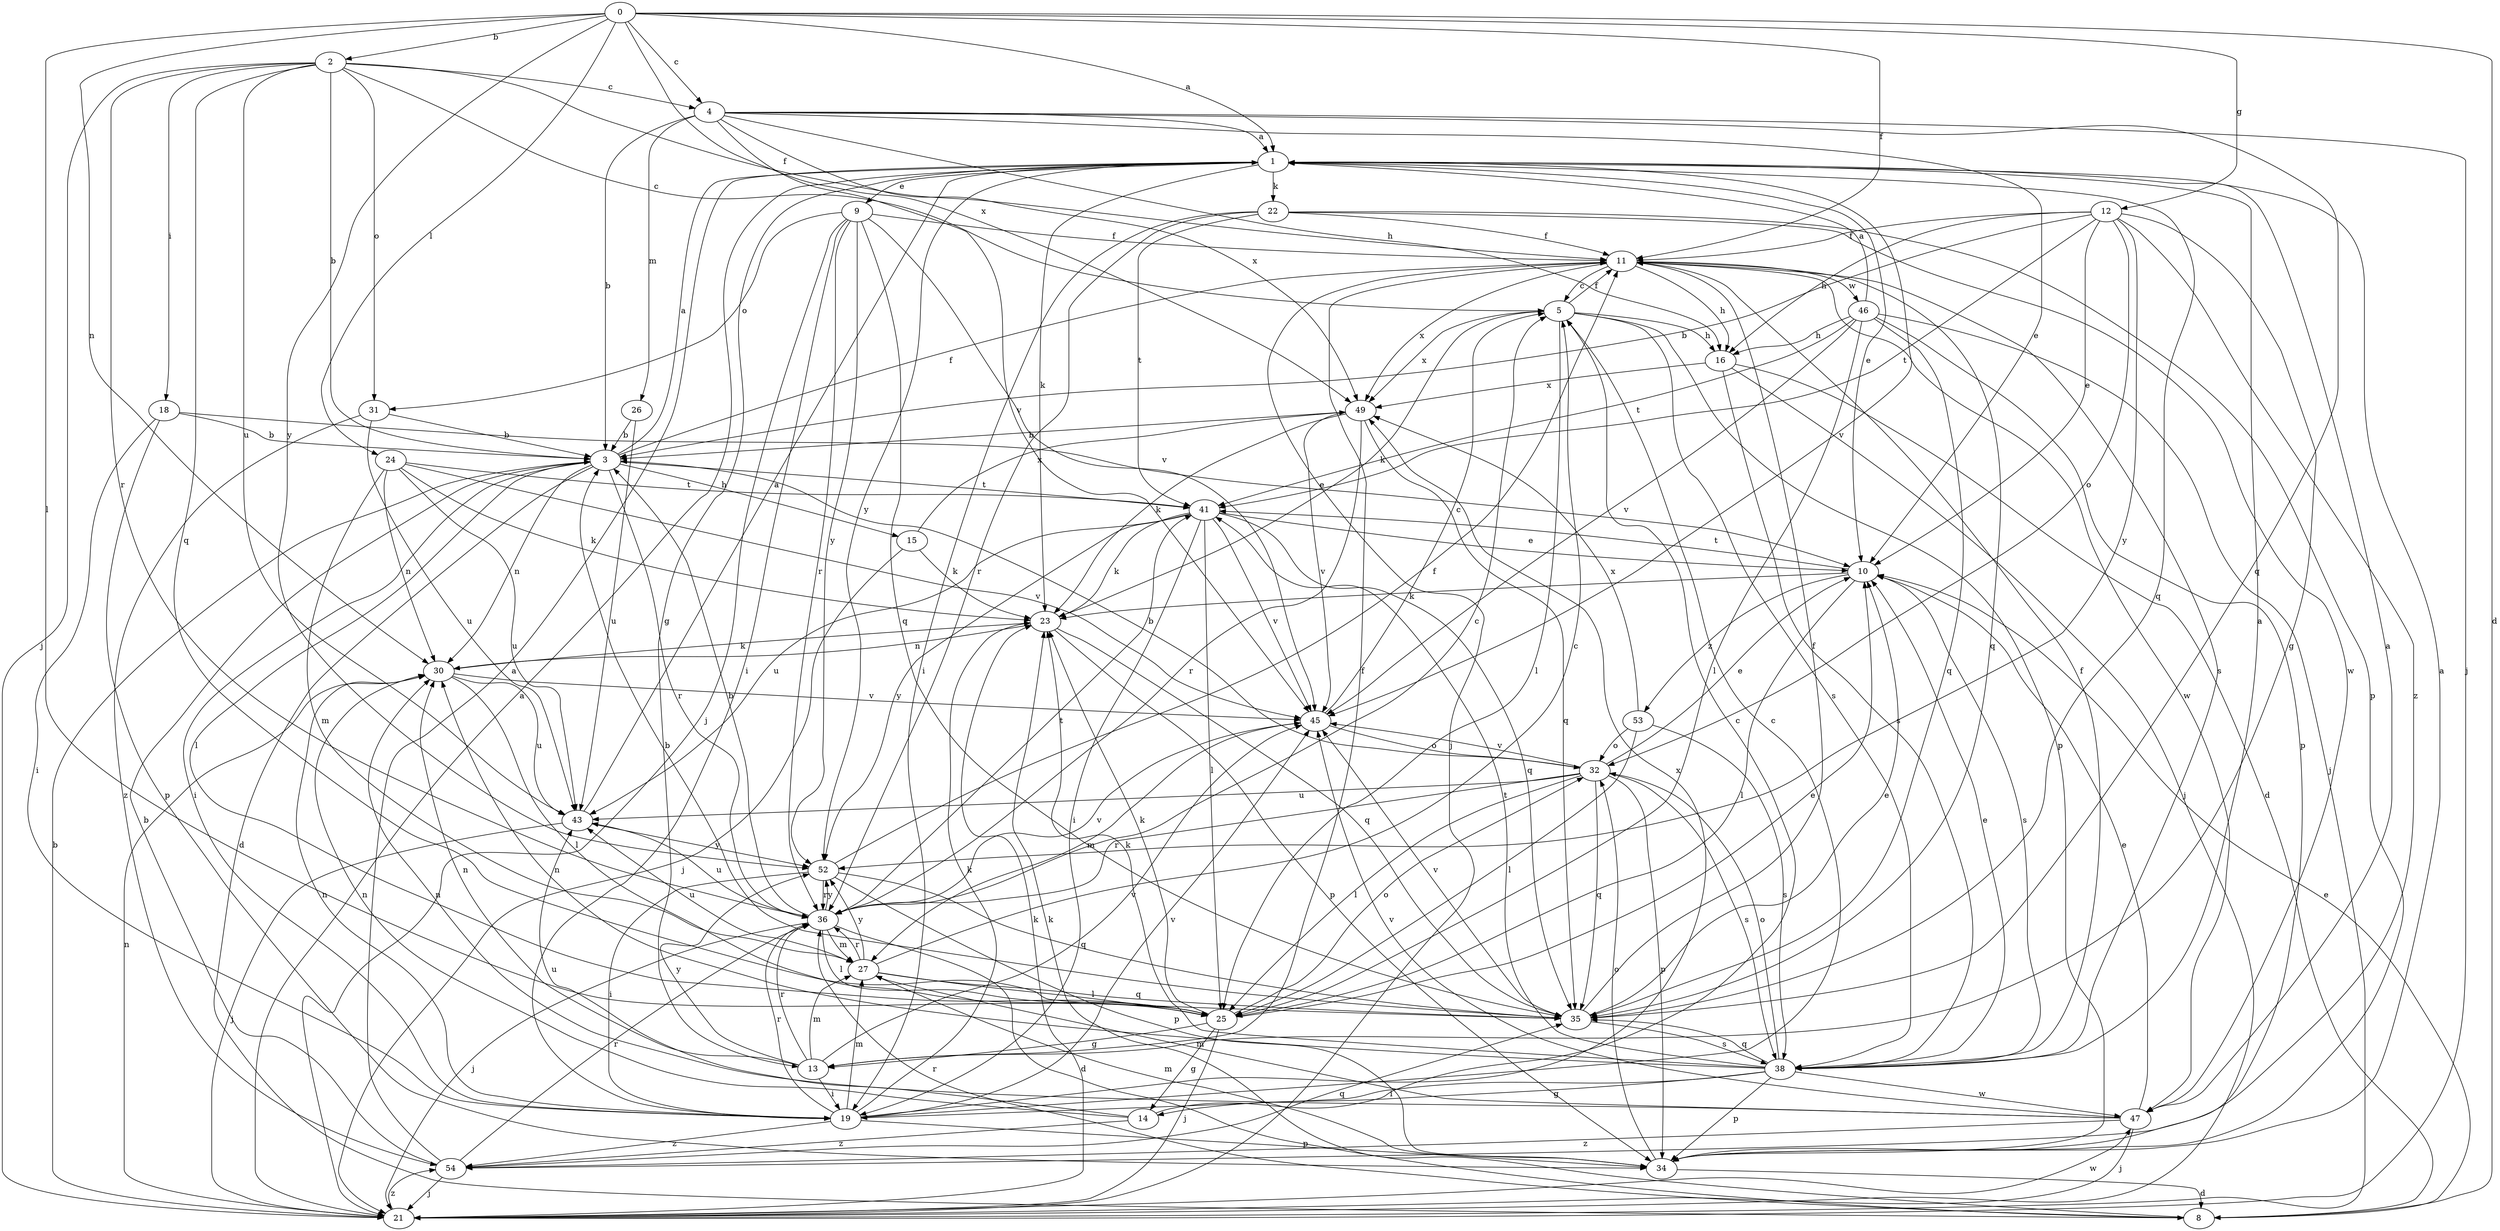strict digraph  {
0;
1;
2;
3;
4;
5;
8;
9;
10;
11;
12;
13;
14;
15;
16;
18;
19;
21;
22;
23;
24;
25;
26;
27;
30;
31;
32;
34;
35;
36;
38;
41;
43;
45;
46;
47;
49;
52;
53;
54;
0 -> 1  [label=a];
0 -> 2  [label=b];
0 -> 4  [label=c];
0 -> 8  [label=d];
0 -> 11  [label=f];
0 -> 12  [label=g];
0 -> 24  [label=l];
0 -> 25  [label=l];
0 -> 30  [label=n];
0 -> 49  [label=x];
0 -> 52  [label=y];
1 -> 9  [label=e];
1 -> 10  [label=e];
1 -> 13  [label=g];
1 -> 22  [label=k];
1 -> 23  [label=k];
1 -> 35  [label=q];
1 -> 45  [label=v];
1 -> 52  [label=y];
2 -> 3  [label=b];
2 -> 4  [label=c];
2 -> 5  [label=c];
2 -> 11  [label=f];
2 -> 18  [label=i];
2 -> 21  [label=j];
2 -> 31  [label=o];
2 -> 35  [label=q];
2 -> 36  [label=r];
2 -> 43  [label=u];
3 -> 1  [label=a];
3 -> 8  [label=d];
3 -> 11  [label=f];
3 -> 15  [label=h];
3 -> 19  [label=i];
3 -> 25  [label=l];
3 -> 30  [label=n];
3 -> 36  [label=r];
3 -> 41  [label=t];
4 -> 1  [label=a];
4 -> 3  [label=b];
4 -> 10  [label=e];
4 -> 16  [label=h];
4 -> 21  [label=j];
4 -> 26  [label=m];
4 -> 35  [label=q];
4 -> 45  [label=v];
4 -> 49  [label=x];
5 -> 11  [label=f];
5 -> 16  [label=h];
5 -> 23  [label=k];
5 -> 25  [label=l];
5 -> 34  [label=p];
5 -> 38  [label=s];
5 -> 49  [label=x];
8 -> 10  [label=e];
8 -> 23  [label=k];
8 -> 36  [label=r];
9 -> 11  [label=f];
9 -> 19  [label=i];
9 -> 21  [label=j];
9 -> 31  [label=o];
9 -> 35  [label=q];
9 -> 36  [label=r];
9 -> 45  [label=v];
9 -> 52  [label=y];
10 -> 23  [label=k];
10 -> 25  [label=l];
10 -> 38  [label=s];
10 -> 41  [label=t];
10 -> 53  [label=z];
11 -> 5  [label=c];
11 -> 16  [label=h];
11 -> 21  [label=j];
11 -> 35  [label=q];
11 -> 38  [label=s];
11 -> 46  [label=w];
11 -> 47  [label=w];
11 -> 49  [label=x];
12 -> 3  [label=b];
12 -> 10  [label=e];
12 -> 11  [label=f];
12 -> 13  [label=g];
12 -> 16  [label=h];
12 -> 32  [label=o];
12 -> 41  [label=t];
12 -> 52  [label=y];
12 -> 54  [label=z];
13 -> 11  [label=f];
13 -> 19  [label=i];
13 -> 27  [label=m];
13 -> 30  [label=n];
13 -> 36  [label=r];
13 -> 45  [label=v];
13 -> 52  [label=y];
14 -> 5  [label=c];
14 -> 30  [label=n];
14 -> 43  [label=u];
14 -> 54  [label=z];
15 -> 21  [label=j];
15 -> 23  [label=k];
15 -> 49  [label=x];
16 -> 8  [label=d];
16 -> 21  [label=j];
16 -> 38  [label=s];
16 -> 49  [label=x];
18 -> 3  [label=b];
18 -> 10  [label=e];
18 -> 19  [label=i];
18 -> 34  [label=p];
19 -> 5  [label=c];
19 -> 23  [label=k];
19 -> 27  [label=m];
19 -> 30  [label=n];
19 -> 34  [label=p];
19 -> 36  [label=r];
19 -> 45  [label=v];
19 -> 49  [label=x];
19 -> 54  [label=z];
21 -> 1  [label=a];
21 -> 3  [label=b];
21 -> 23  [label=k];
21 -> 30  [label=n];
21 -> 47  [label=w];
21 -> 54  [label=z];
22 -> 11  [label=f];
22 -> 19  [label=i];
22 -> 34  [label=p];
22 -> 36  [label=r];
22 -> 41  [label=t];
22 -> 47  [label=w];
23 -> 30  [label=n];
23 -> 34  [label=p];
23 -> 35  [label=q];
24 -> 23  [label=k];
24 -> 27  [label=m];
24 -> 30  [label=n];
24 -> 41  [label=t];
24 -> 43  [label=u];
24 -> 45  [label=v];
25 -> 10  [label=e];
25 -> 13  [label=g];
25 -> 14  [label=g];
25 -> 21  [label=j];
25 -> 23  [label=k];
25 -> 32  [label=o];
26 -> 3  [label=b];
26 -> 43  [label=u];
27 -> 5  [label=c];
27 -> 25  [label=l];
27 -> 35  [label=q];
27 -> 36  [label=r];
27 -> 43  [label=u];
27 -> 52  [label=y];
30 -> 23  [label=k];
30 -> 25  [label=l];
30 -> 43  [label=u];
30 -> 45  [label=v];
31 -> 3  [label=b];
31 -> 43  [label=u];
31 -> 54  [label=z];
32 -> 3  [label=b];
32 -> 10  [label=e];
32 -> 25  [label=l];
32 -> 34  [label=p];
32 -> 35  [label=q];
32 -> 36  [label=r];
32 -> 38  [label=s];
32 -> 43  [label=u];
32 -> 45  [label=v];
34 -> 1  [label=a];
34 -> 8  [label=d];
34 -> 27  [label=m];
34 -> 32  [label=o];
35 -> 3  [label=b];
35 -> 10  [label=e];
35 -> 11  [label=f];
35 -> 38  [label=s];
35 -> 45  [label=v];
36 -> 3  [label=b];
36 -> 5  [label=c];
36 -> 8  [label=d];
36 -> 21  [label=j];
36 -> 25  [label=l];
36 -> 27  [label=m];
36 -> 41  [label=t];
36 -> 43  [label=u];
36 -> 45  [label=v];
36 -> 52  [label=y];
38 -> 1  [label=a];
38 -> 10  [label=e];
38 -> 11  [label=f];
38 -> 14  [label=g];
38 -> 19  [label=i];
38 -> 23  [label=k];
38 -> 30  [label=n];
38 -> 32  [label=o];
38 -> 34  [label=p];
38 -> 35  [label=q];
38 -> 41  [label=t];
38 -> 47  [label=w];
41 -> 10  [label=e];
41 -> 19  [label=i];
41 -> 23  [label=k];
41 -> 25  [label=l];
41 -> 35  [label=q];
41 -> 43  [label=u];
41 -> 45  [label=v];
41 -> 52  [label=y];
43 -> 1  [label=a];
43 -> 21  [label=j];
43 -> 52  [label=y];
45 -> 5  [label=c];
45 -> 27  [label=m];
45 -> 32  [label=o];
46 -> 1  [label=a];
46 -> 16  [label=h];
46 -> 21  [label=j];
46 -> 25  [label=l];
46 -> 34  [label=p];
46 -> 35  [label=q];
46 -> 41  [label=t];
46 -> 45  [label=v];
47 -> 1  [label=a];
47 -> 10  [label=e];
47 -> 21  [label=j];
47 -> 27  [label=m];
47 -> 30  [label=n];
47 -> 45  [label=v];
47 -> 54  [label=z];
49 -> 3  [label=b];
49 -> 23  [label=k];
49 -> 35  [label=q];
49 -> 36  [label=r];
49 -> 45  [label=v];
52 -> 11  [label=f];
52 -> 19  [label=i];
52 -> 34  [label=p];
52 -> 35  [label=q];
52 -> 36  [label=r];
53 -> 25  [label=l];
53 -> 32  [label=o];
53 -> 38  [label=s];
53 -> 49  [label=x];
54 -> 1  [label=a];
54 -> 3  [label=b];
54 -> 21  [label=j];
54 -> 35  [label=q];
54 -> 36  [label=r];
}
